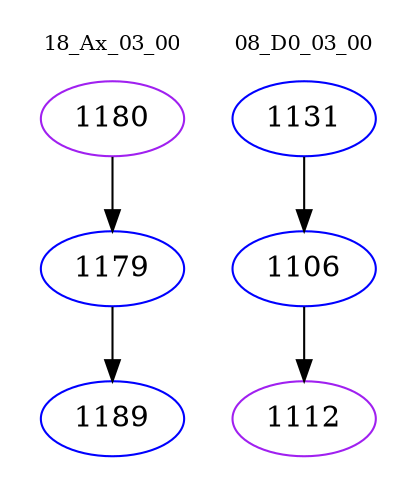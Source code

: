 digraph{
subgraph cluster_0 {
color = white
label = "18_Ax_03_00";
fontsize=10;
T0_1180 [label="1180", color="purple"]
T0_1180 -> T0_1179 [color="black"]
T0_1179 [label="1179", color="blue"]
T0_1179 -> T0_1189 [color="black"]
T0_1189 [label="1189", color="blue"]
}
subgraph cluster_1 {
color = white
label = "08_D0_03_00";
fontsize=10;
T1_1131 [label="1131", color="blue"]
T1_1131 -> T1_1106 [color="black"]
T1_1106 [label="1106", color="blue"]
T1_1106 -> T1_1112 [color="black"]
T1_1112 [label="1112", color="purple"]
}
}
